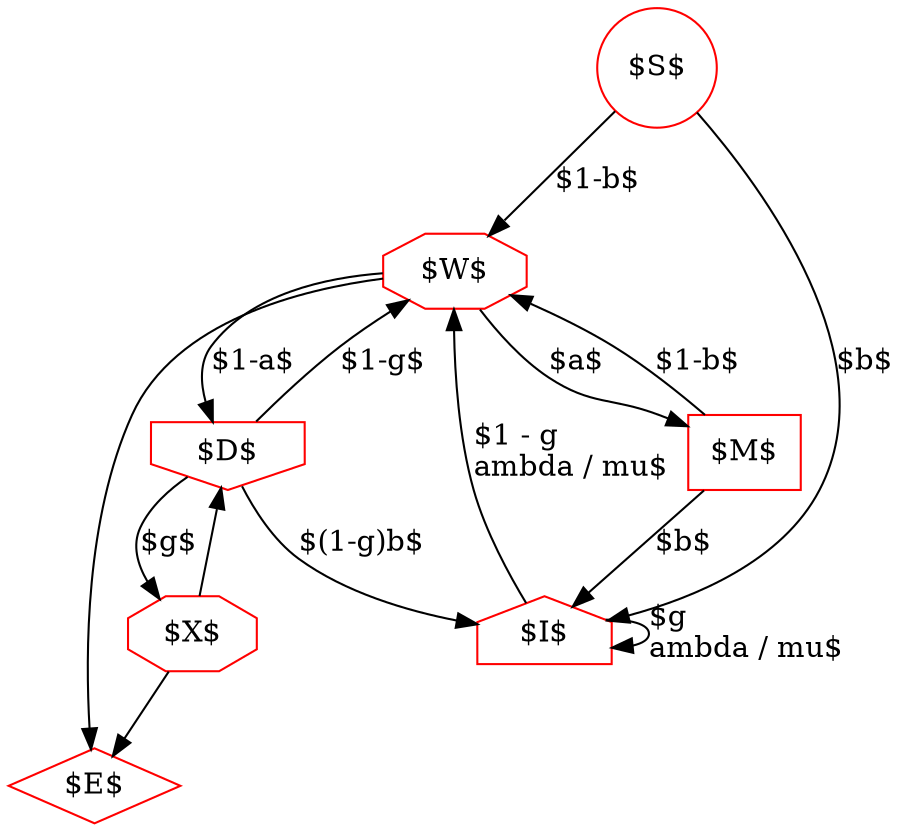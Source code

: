 digraph G {

    S [label="$S$", shape=circle, color=red];
    E [label="$E$", shape=diamond, color=red];

    W [label="$W$", shape=octagon, color=red];
    X [label="$X$", shape=octagon, color=red];

    I [label="$I$", shape=house, color=red];
    M [label="$M$", shape=rect, color=red];
    D [label="$D$", shape=invhouse, color=red];

S->I [label="$b$"];
S->W [label="$1-b$"];

M->I [label="$b$"];
M->W [label="$1-b$"];

D->I [label="$(1-g)b$"];
D->W [label="$1-g$"];
D->X [label="$g$"];

I->I [label="$g \lambda / \mu$"];
I->W [label="$1 - g \lambda / \mu$"];

W->E;
W->M [label="$a$"];
W->D [label="$1-a$"];

X->D;
X->E;


}
